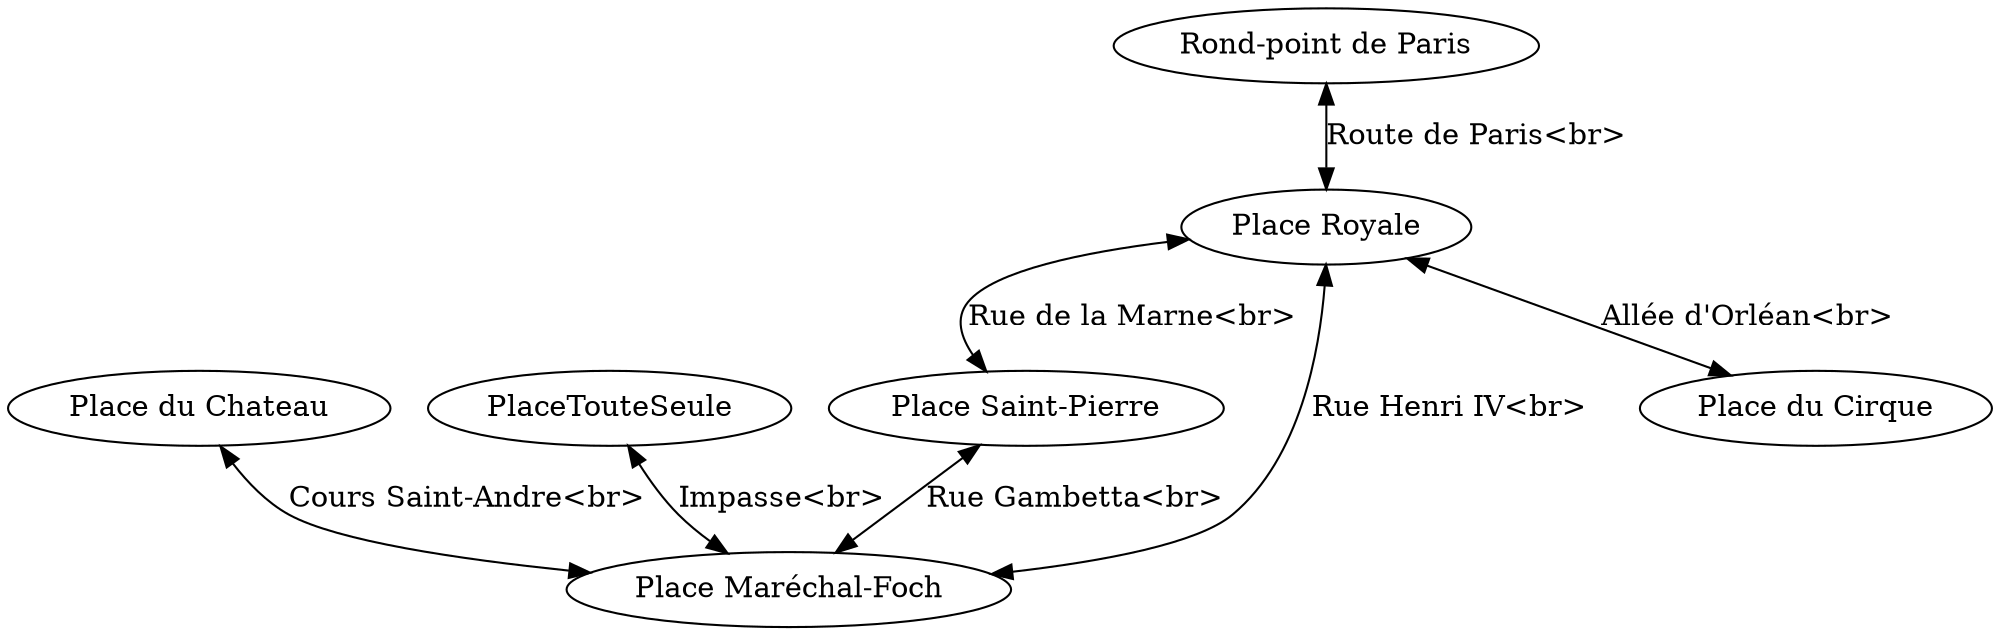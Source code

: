 digraph {
edge [dir="both"];
	Place_Royale [label="Place Royale"];
	Rond_point_de_Paris [label="Rond-point de Paris"];
	Place_Saint_Pierre [label="Place Saint-Pierre"];
	Place_Marechal_Foch [label="Place Maréchal-Foch"];
	Place_du_Chateau [label="Place du Chateau"];
	Place_du_Cirque [label="Place du Cirque"];
	PlaceTouteSeule [label="PlaceTouteSeule"];

	Rond_point_de_Paris -> Place_Royale [label="Route de Paris<br>"];
	Place_Royale -> Place_Saint_Pierre [label="Rue de la Marne<br>"];
	Place_Saint_Pierre -> Place_Marechal_Foch [label="Rue Gambetta<br>"];
	Place_Royale -> Place_Marechal_Foch [label="Rue Henri IV<br>"];
	Place_Royale -> Place_du_Cirque [label="Allée d'Orléan<br>"];
	Place_du_Chateau -> Place_Marechal_Foch [label="Cours Saint-Andre<br>"];
	PlaceTouteSeule -> Place_Marechal_Foch [label="Impasse<br>"];
}
